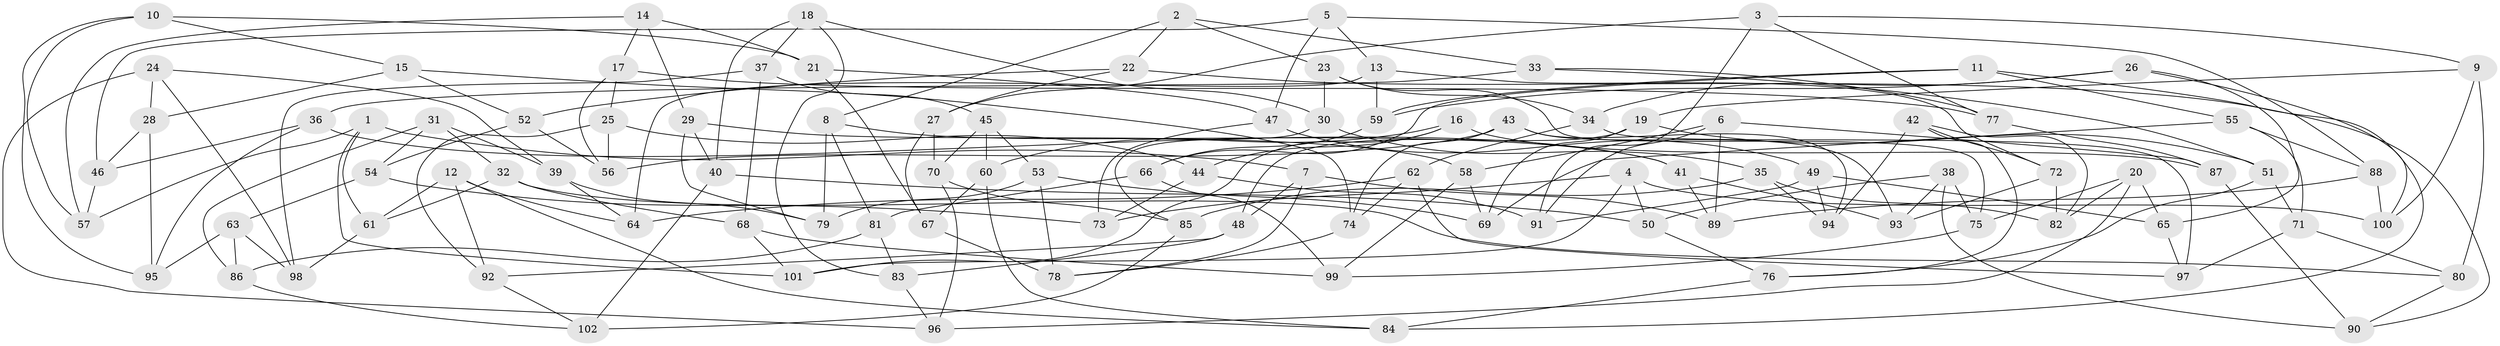 // Generated by graph-tools (version 1.1) at 2025/11/02/27/25 16:11:49]
// undirected, 102 vertices, 204 edges
graph export_dot {
graph [start="1"]
  node [color=gray90,style=filled];
  1;
  2;
  3;
  4;
  5;
  6;
  7;
  8;
  9;
  10;
  11;
  12;
  13;
  14;
  15;
  16;
  17;
  18;
  19;
  20;
  21;
  22;
  23;
  24;
  25;
  26;
  27;
  28;
  29;
  30;
  31;
  32;
  33;
  34;
  35;
  36;
  37;
  38;
  39;
  40;
  41;
  42;
  43;
  44;
  45;
  46;
  47;
  48;
  49;
  50;
  51;
  52;
  53;
  54;
  55;
  56;
  57;
  58;
  59;
  60;
  61;
  62;
  63;
  64;
  65;
  66;
  67;
  68;
  69;
  70;
  71;
  72;
  73;
  74;
  75;
  76;
  77;
  78;
  79;
  80;
  81;
  82;
  83;
  84;
  85;
  86;
  87;
  88;
  89;
  90;
  91;
  92;
  93;
  94;
  95;
  96;
  97;
  98;
  99;
  100;
  101;
  102;
  1 -- 61;
  1 -- 7;
  1 -- 101;
  1 -- 57;
  2 -- 23;
  2 -- 8;
  2 -- 33;
  2 -- 22;
  3 -- 77;
  3 -- 9;
  3 -- 27;
  3 -- 91;
  4 -- 100;
  4 -- 73;
  4 -- 101;
  4 -- 50;
  5 -- 13;
  5 -- 46;
  5 -- 47;
  5 -- 88;
  6 -- 87;
  6 -- 89;
  6 -- 58;
  6 -- 91;
  7 -- 48;
  7 -- 89;
  7 -- 78;
  8 -- 79;
  8 -- 81;
  8 -- 41;
  9 -- 100;
  9 -- 80;
  9 -- 19;
  10 -- 57;
  10 -- 21;
  10 -- 95;
  10 -- 15;
  11 -- 84;
  11 -- 55;
  11 -- 59;
  11 -- 66;
  12 -- 92;
  12 -- 84;
  12 -- 64;
  12 -- 61;
  13 -- 64;
  13 -- 72;
  13 -- 59;
  14 -- 57;
  14 -- 29;
  14 -- 17;
  14 -- 21;
  15 -- 52;
  15 -- 28;
  15 -- 74;
  16 -- 87;
  16 -- 101;
  16 -- 60;
  16 -- 44;
  17 -- 25;
  17 -- 77;
  17 -- 56;
  18 -- 37;
  18 -- 83;
  18 -- 30;
  18 -- 40;
  19 -- 48;
  19 -- 69;
  19 -- 51;
  20 -- 65;
  20 -- 82;
  20 -- 75;
  20 -- 96;
  21 -- 67;
  21 -- 47;
  22 -- 27;
  22 -- 90;
  22 -- 52;
  23 -- 75;
  23 -- 34;
  23 -- 30;
  24 -- 96;
  24 -- 28;
  24 -- 98;
  24 -- 39;
  25 -- 56;
  25 -- 92;
  25 -- 44;
  26 -- 59;
  26 -- 65;
  26 -- 100;
  26 -- 34;
  27 -- 67;
  27 -- 70;
  28 -- 46;
  28 -- 95;
  29 -- 40;
  29 -- 79;
  29 -- 58;
  30 -- 35;
  30 -- 85;
  31 -- 32;
  31 -- 54;
  31 -- 86;
  31 -- 39;
  32 -- 80;
  32 -- 68;
  32 -- 61;
  33 -- 51;
  33 -- 36;
  33 -- 77;
  34 -- 62;
  34 -- 97;
  35 -- 85;
  35 -- 94;
  35 -- 82;
  36 -- 46;
  36 -- 41;
  36 -- 95;
  37 -- 45;
  37 -- 98;
  37 -- 68;
  38 -- 50;
  38 -- 90;
  38 -- 93;
  38 -- 75;
  39 -- 64;
  39 -- 79;
  40 -- 102;
  40 -- 50;
  41 -- 93;
  41 -- 89;
  42 -- 82;
  42 -- 76;
  42 -- 72;
  42 -- 94;
  43 -- 94;
  43 -- 74;
  43 -- 56;
  43 -- 93;
  44 -- 91;
  44 -- 73;
  45 -- 53;
  45 -- 60;
  45 -- 70;
  46 -- 57;
  47 -- 49;
  47 -- 73;
  48 -- 83;
  48 -- 92;
  49 -- 91;
  49 -- 65;
  49 -- 94;
  50 -- 76;
  51 -- 71;
  51 -- 76;
  52 -- 56;
  52 -- 54;
  53 -- 79;
  53 -- 69;
  53 -- 78;
  54 -- 63;
  54 -- 73;
  55 -- 88;
  55 -- 71;
  55 -- 69;
  58 -- 99;
  58 -- 69;
  59 -- 66;
  60 -- 67;
  60 -- 84;
  61 -- 98;
  62 -- 74;
  62 -- 64;
  62 -- 97;
  63 -- 95;
  63 -- 86;
  63 -- 98;
  65 -- 97;
  66 -- 81;
  66 -- 99;
  67 -- 78;
  68 -- 101;
  68 -- 99;
  70 -- 85;
  70 -- 96;
  71 -- 80;
  71 -- 97;
  72 -- 93;
  72 -- 82;
  74 -- 78;
  75 -- 99;
  76 -- 84;
  77 -- 87;
  80 -- 90;
  81 -- 86;
  81 -- 83;
  83 -- 96;
  85 -- 102;
  86 -- 102;
  87 -- 90;
  88 -- 89;
  88 -- 100;
  92 -- 102;
}
